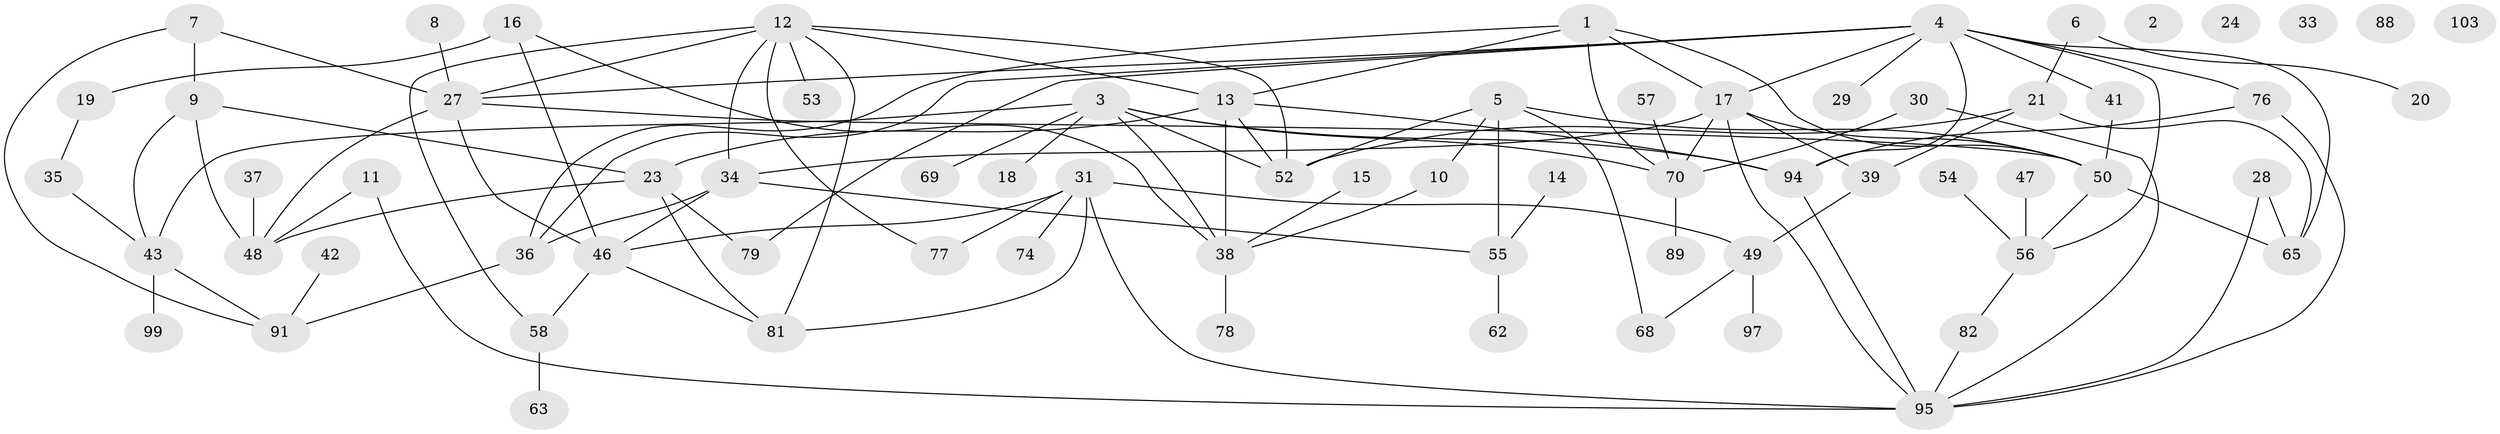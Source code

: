 // Generated by graph-tools (version 1.1) at 2025/23/03/03/25 07:23:29]
// undirected, 71 vertices, 110 edges
graph export_dot {
graph [start="1"]
  node [color=gray90,style=filled];
  1 [super="+32"];
  2;
  3 [super="+45"];
  4 [super="+25"];
  5 [super="+100"];
  6 [super="+72"];
  7;
  8;
  9 [super="+73"];
  10;
  11 [super="+83"];
  12 [super="+40"];
  13 [super="+26"];
  14;
  15;
  16 [super="+60"];
  17 [super="+22"];
  18;
  19;
  20;
  21;
  23 [super="+85"];
  24;
  27 [super="+67"];
  28;
  29;
  30;
  31 [super="+98"];
  33;
  34 [super="+71"];
  35 [super="+102"];
  36 [super="+84"];
  37;
  38 [super="+44"];
  39;
  41;
  42;
  43 [super="+86"];
  46 [super="+51"];
  47 [super="+87"];
  48 [super="+75"];
  49 [super="+61"];
  50 [super="+90"];
  52 [super="+80"];
  53;
  54;
  55 [super="+93"];
  56 [super="+64"];
  57;
  58 [super="+59"];
  62;
  63;
  65 [super="+66"];
  68;
  69;
  70 [super="+92"];
  74;
  76;
  77;
  78;
  79;
  81;
  82;
  88;
  89;
  91 [super="+96"];
  94 [super="+101"];
  95 [super="+104"];
  97;
  99;
  103;
  1 -- 13;
  1 -- 50;
  1 -- 36;
  1 -- 17;
  1 -- 70;
  3 -- 18;
  3 -- 43;
  3 -- 69 [weight=2];
  3 -- 94;
  3 -- 38;
  3 -- 70;
  3 -- 52;
  4 -- 27;
  4 -- 29;
  4 -- 41;
  4 -- 79;
  4 -- 94;
  4 -- 65;
  4 -- 36;
  4 -- 76;
  4 -- 56;
  4 -- 17;
  5 -- 50;
  5 -- 68;
  5 -- 10;
  5 -- 55;
  5 -- 52;
  6 -- 21;
  6 -- 20;
  7 -- 91;
  7 -- 27;
  7 -- 9;
  8 -- 27;
  9 -- 23;
  9 -- 48;
  9 -- 43;
  10 -- 38;
  11 -- 48;
  11 -- 95;
  12 -- 13;
  12 -- 27;
  12 -- 34;
  12 -- 81;
  12 -- 53;
  12 -- 77;
  12 -- 58;
  12 -- 52;
  13 -- 23;
  13 -- 94;
  13 -- 38;
  13 -- 52;
  14 -- 55;
  15 -- 38;
  16 -- 19;
  16 -- 38;
  16 -- 46 [weight=2];
  17 -- 70;
  17 -- 95;
  17 -- 34;
  17 -- 50;
  17 -- 39;
  19 -- 35;
  21 -- 39;
  21 -- 65;
  21 -- 52;
  23 -- 48;
  23 -- 81;
  23 -- 79;
  27 -- 46;
  27 -- 48;
  27 -- 50;
  28 -- 65;
  28 -- 95;
  30 -- 70;
  30 -- 95;
  31 -- 74;
  31 -- 77;
  31 -- 81;
  31 -- 95;
  31 -- 46;
  31 -- 49;
  34 -- 46;
  34 -- 36;
  34 -- 55;
  35 -- 43;
  36 -- 91 [weight=2];
  37 -- 48;
  38 -- 78;
  39 -- 49;
  41 -- 50;
  42 -- 91;
  43 -- 99;
  43 -- 91 [weight=2];
  46 -- 81;
  46 -- 58;
  47 -- 56;
  49 -- 68;
  49 -- 97;
  50 -- 56;
  50 -- 65;
  54 -- 56;
  55 -- 62;
  56 -- 82;
  57 -- 70;
  58 -- 63;
  70 -- 89;
  76 -- 94;
  76 -- 95;
  82 -- 95;
  94 -- 95;
}
